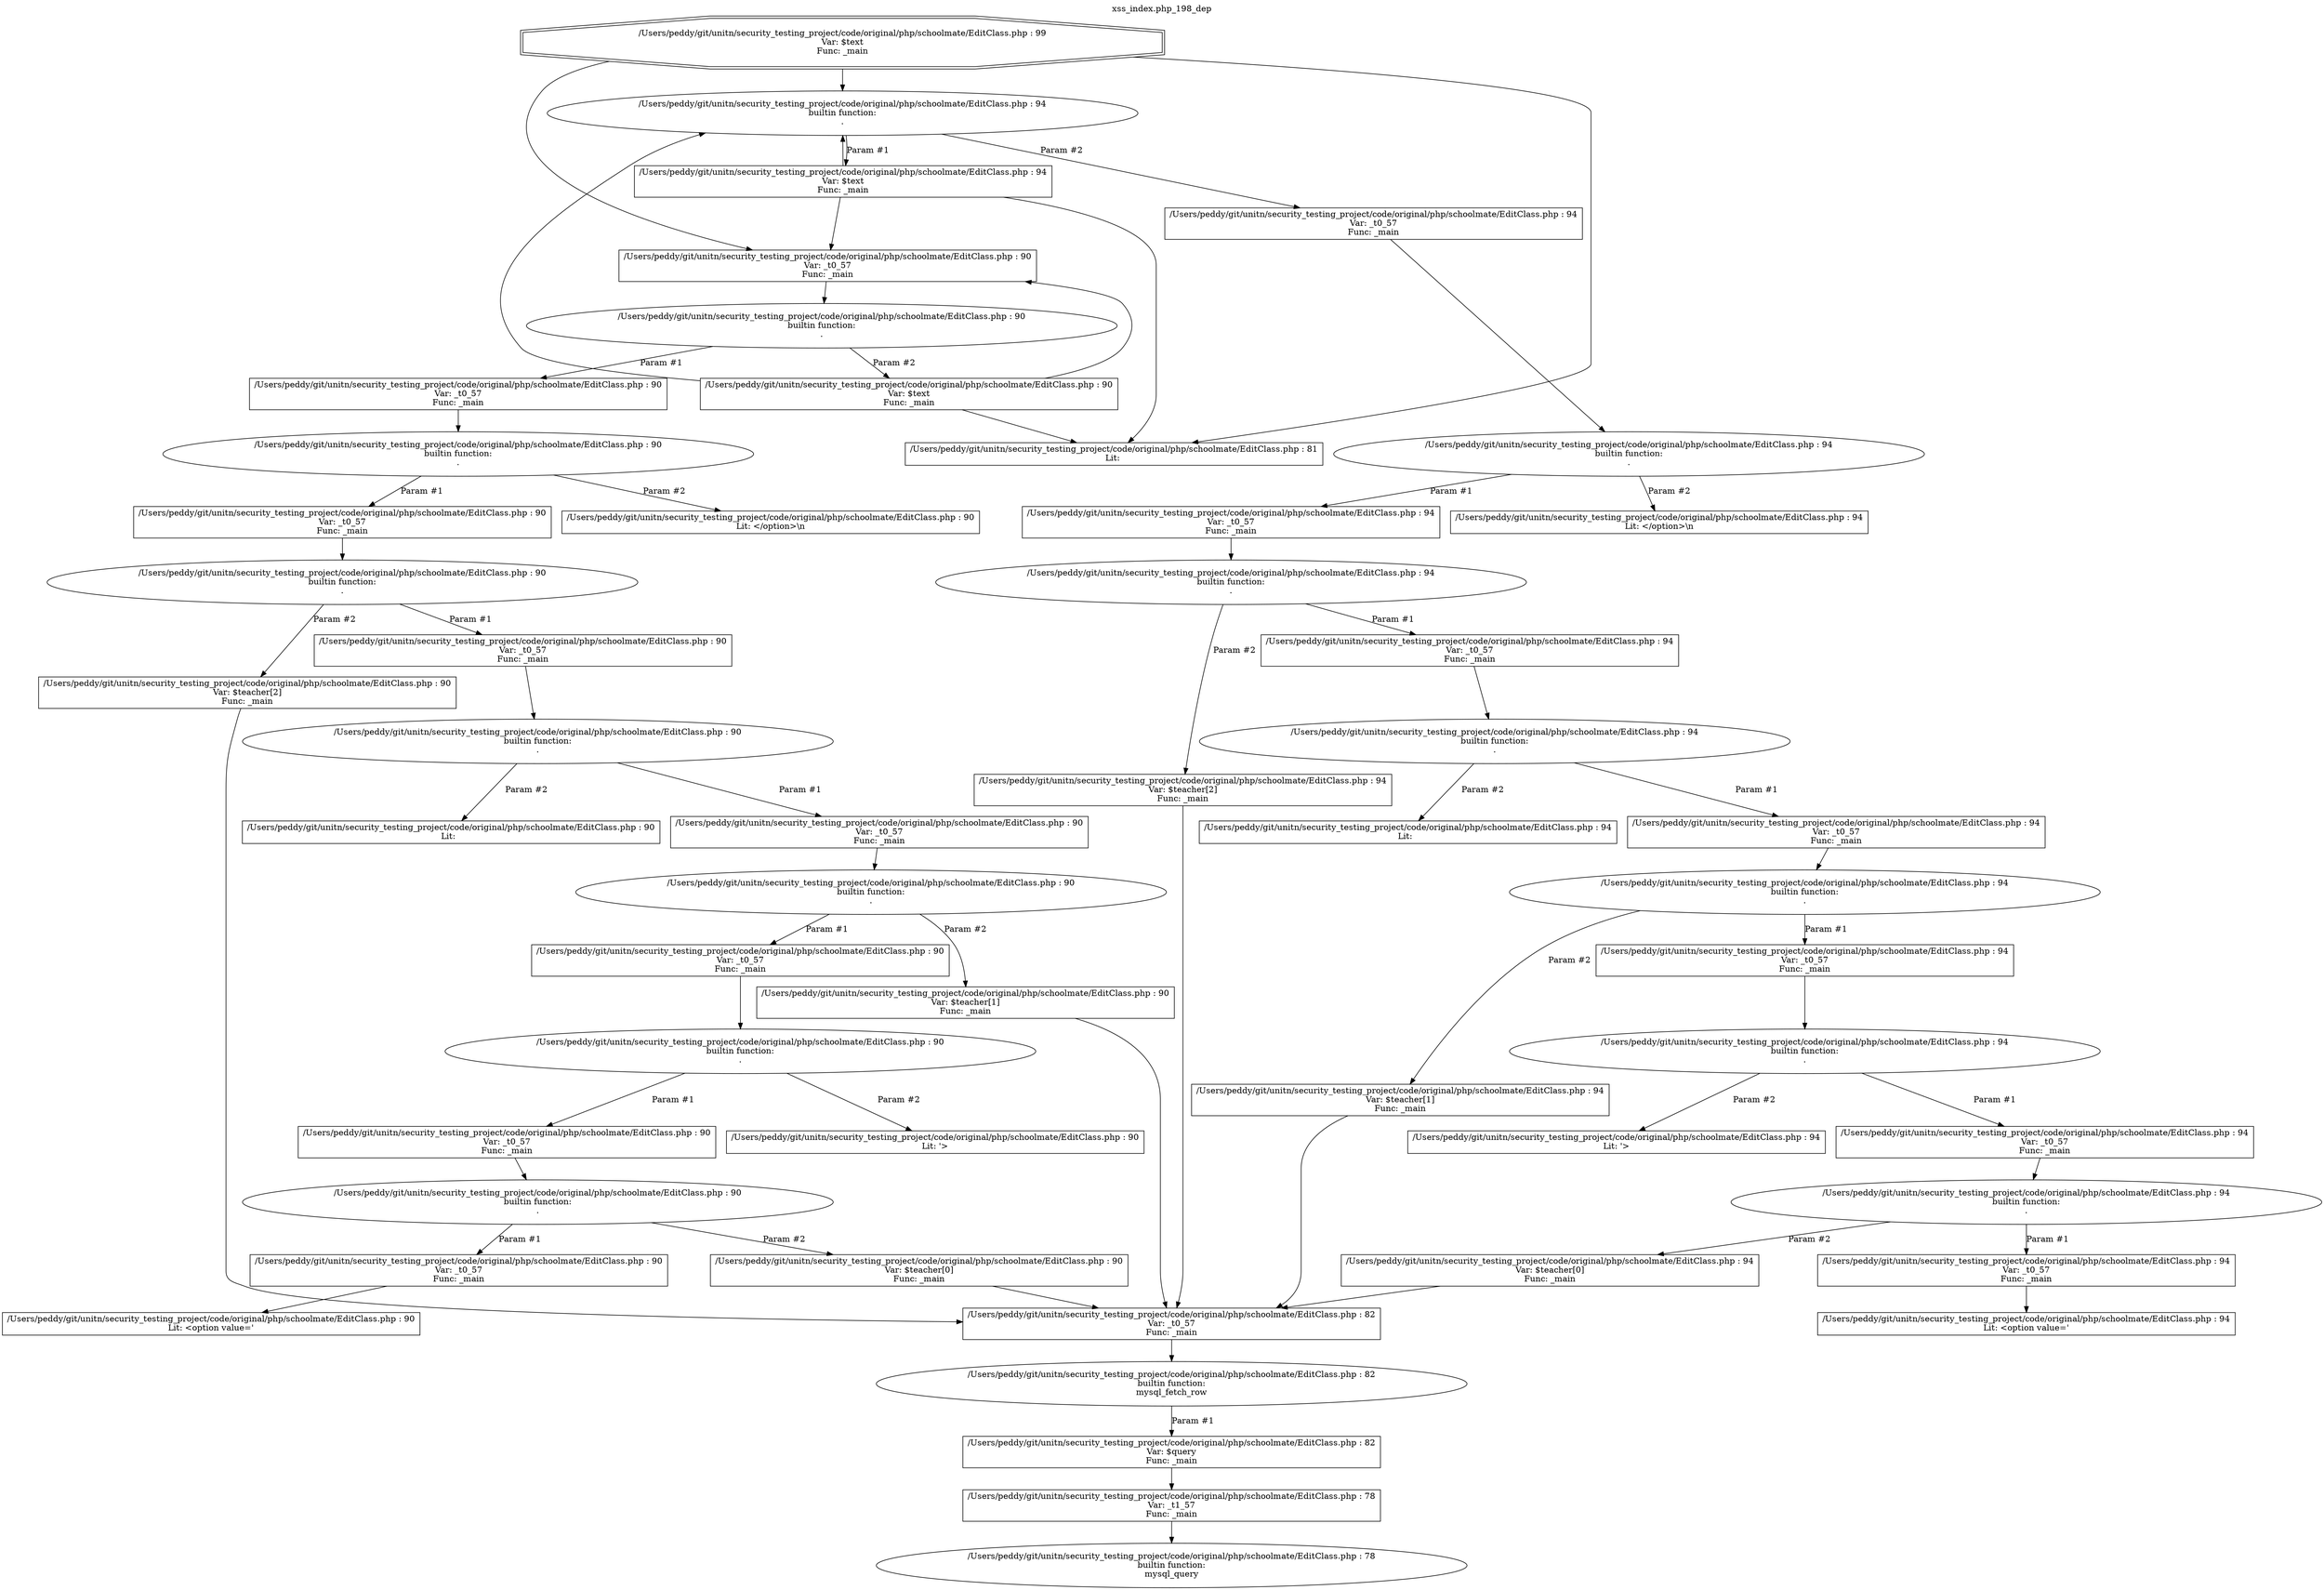 digraph cfg {
  label="xss_index.php_198_dep";
  labelloc=t;
  n1 [shape=doubleoctagon, label="/Users/peddy/git/unitn/security_testing_project/code/original/php/schoolmate/EditClass.php : 99\nVar: $text\nFunc: _main\n"];
  n2 [shape=ellipse, label="/Users/peddy/git/unitn/security_testing_project/code/original/php/schoolmate/EditClass.php : 94\nbuiltin function:\n.\n"];
  n3 [shape=box, label="/Users/peddy/git/unitn/security_testing_project/code/original/php/schoolmate/EditClass.php : 94\nVar: $text\nFunc: _main\n"];
  n4 [shape=box, label="/Users/peddy/git/unitn/security_testing_project/code/original/php/schoolmate/EditClass.php : 90\nVar: _t0_57\nFunc: _main\n"];
  n5 [shape=ellipse, label="/Users/peddy/git/unitn/security_testing_project/code/original/php/schoolmate/EditClass.php : 90\nbuiltin function:\n.\n"];
  n6 [shape=box, label="/Users/peddy/git/unitn/security_testing_project/code/original/php/schoolmate/EditClass.php : 90\nVar: _t0_57\nFunc: _main\n"];
  n7 [shape=ellipse, label="/Users/peddy/git/unitn/security_testing_project/code/original/php/schoolmate/EditClass.php : 90\nbuiltin function:\n.\n"];
  n8 [shape=box, label="/Users/peddy/git/unitn/security_testing_project/code/original/php/schoolmate/EditClass.php : 90\nVar: _t0_57\nFunc: _main\n"];
  n9 [shape=ellipse, label="/Users/peddy/git/unitn/security_testing_project/code/original/php/schoolmate/EditClass.php : 90\nbuiltin function:\n.\n"];
  n10 [shape=box, label="/Users/peddy/git/unitn/security_testing_project/code/original/php/schoolmate/EditClass.php : 90\nVar: _t0_57\nFunc: _main\n"];
  n11 [shape=ellipse, label="/Users/peddy/git/unitn/security_testing_project/code/original/php/schoolmate/EditClass.php : 90\nbuiltin function:\n.\n"];
  n12 [shape=box, label="/Users/peddy/git/unitn/security_testing_project/code/original/php/schoolmate/EditClass.php : 90\nVar: _t0_57\nFunc: _main\n"];
  n13 [shape=ellipse, label="/Users/peddy/git/unitn/security_testing_project/code/original/php/schoolmate/EditClass.php : 90\nbuiltin function:\n.\n"];
  n14 [shape=box, label="/Users/peddy/git/unitn/security_testing_project/code/original/php/schoolmate/EditClass.php : 90\nVar: _t0_57\nFunc: _main\n"];
  n15 [shape=ellipse, label="/Users/peddy/git/unitn/security_testing_project/code/original/php/schoolmate/EditClass.php : 90\nbuiltin function:\n.\n"];
  n16 [shape=box, label="/Users/peddy/git/unitn/security_testing_project/code/original/php/schoolmate/EditClass.php : 90\nVar: _t0_57\nFunc: _main\n"];
  n17 [shape=ellipse, label="/Users/peddy/git/unitn/security_testing_project/code/original/php/schoolmate/EditClass.php : 90\nbuiltin function:\n.\n"];
  n18 [shape=box, label="/Users/peddy/git/unitn/security_testing_project/code/original/php/schoolmate/EditClass.php : 90\nVar: _t0_57\nFunc: _main\n"];
  n19 [shape=box, label="/Users/peddy/git/unitn/security_testing_project/code/original/php/schoolmate/EditClass.php : 90\nLit: <option value='\n"];
  n20 [shape=box, label="/Users/peddy/git/unitn/security_testing_project/code/original/php/schoolmate/EditClass.php : 90\nVar: $teacher[0]\nFunc: _main\n"];
  n21 [shape=box, label="/Users/peddy/git/unitn/security_testing_project/code/original/php/schoolmate/EditClass.php : 82\nVar: _t0_57\nFunc: _main\n"];
  n22 [shape=ellipse, label="/Users/peddy/git/unitn/security_testing_project/code/original/php/schoolmate/EditClass.php : 82\nbuiltin function:\nmysql_fetch_row\n"];
  n23 [shape=box, label="/Users/peddy/git/unitn/security_testing_project/code/original/php/schoolmate/EditClass.php : 82\nVar: $query\nFunc: _main\n"];
  n24 [shape=box, label="/Users/peddy/git/unitn/security_testing_project/code/original/php/schoolmate/EditClass.php : 78\nVar: _t1_57\nFunc: _main\n"];
  n25 [shape=ellipse, label="/Users/peddy/git/unitn/security_testing_project/code/original/php/schoolmate/EditClass.php : 78\nbuiltin function:\nmysql_query\n"];
  n26 [shape=box, label="/Users/peddy/git/unitn/security_testing_project/code/original/php/schoolmate/EditClass.php : 90\nLit: '>\n"];
  n27 [shape=box, label="/Users/peddy/git/unitn/security_testing_project/code/original/php/schoolmate/EditClass.php : 90\nVar: $teacher[1]\nFunc: _main\n"];
  n28 [shape=box, label="/Users/peddy/git/unitn/security_testing_project/code/original/php/schoolmate/EditClass.php : 90\nLit:  \n"];
  n29 [shape=box, label="/Users/peddy/git/unitn/security_testing_project/code/original/php/schoolmate/EditClass.php : 90\nVar: $teacher[2]\nFunc: _main\n"];
  n30 [shape=box, label="/Users/peddy/git/unitn/security_testing_project/code/original/php/schoolmate/EditClass.php : 90\nLit: </option>\\n\n"];
  n31 [shape=box, label="/Users/peddy/git/unitn/security_testing_project/code/original/php/schoolmate/EditClass.php : 90\nVar: $text\nFunc: _main\n"];
  n32 [shape=box, label="/Users/peddy/git/unitn/security_testing_project/code/original/php/schoolmate/EditClass.php : 81\nLit: \n"];
  n33 [shape=box, label="/Users/peddy/git/unitn/security_testing_project/code/original/php/schoolmate/EditClass.php : 94\nVar: _t0_57\nFunc: _main\n"];
  n34 [shape=ellipse, label="/Users/peddy/git/unitn/security_testing_project/code/original/php/schoolmate/EditClass.php : 94\nbuiltin function:\n.\n"];
  n35 [shape=box, label="/Users/peddy/git/unitn/security_testing_project/code/original/php/schoolmate/EditClass.php : 94\nVar: _t0_57\nFunc: _main\n"];
  n36 [shape=ellipse, label="/Users/peddy/git/unitn/security_testing_project/code/original/php/schoolmate/EditClass.php : 94\nbuiltin function:\n.\n"];
  n37 [shape=box, label="/Users/peddy/git/unitn/security_testing_project/code/original/php/schoolmate/EditClass.php : 94\nVar: _t0_57\nFunc: _main\n"];
  n38 [shape=ellipse, label="/Users/peddy/git/unitn/security_testing_project/code/original/php/schoolmate/EditClass.php : 94\nbuiltin function:\n.\n"];
  n39 [shape=box, label="/Users/peddy/git/unitn/security_testing_project/code/original/php/schoolmate/EditClass.php : 94\nVar: _t0_57\nFunc: _main\n"];
  n40 [shape=ellipse, label="/Users/peddy/git/unitn/security_testing_project/code/original/php/schoolmate/EditClass.php : 94\nbuiltin function:\n.\n"];
  n41 [shape=box, label="/Users/peddy/git/unitn/security_testing_project/code/original/php/schoolmate/EditClass.php : 94\nVar: _t0_57\nFunc: _main\n"];
  n42 [shape=ellipse, label="/Users/peddy/git/unitn/security_testing_project/code/original/php/schoolmate/EditClass.php : 94\nbuiltin function:\n.\n"];
  n43 [shape=box, label="/Users/peddy/git/unitn/security_testing_project/code/original/php/schoolmate/EditClass.php : 94\nVar: _t0_57\nFunc: _main\n"];
  n44 [shape=ellipse, label="/Users/peddy/git/unitn/security_testing_project/code/original/php/schoolmate/EditClass.php : 94\nbuiltin function:\n.\n"];
  n45 [shape=box, label="/Users/peddy/git/unitn/security_testing_project/code/original/php/schoolmate/EditClass.php : 94\nVar: _t0_57\nFunc: _main\n"];
  n46 [shape=box, label="/Users/peddy/git/unitn/security_testing_project/code/original/php/schoolmate/EditClass.php : 94\nLit: <option value='\n"];
  n47 [shape=box, label="/Users/peddy/git/unitn/security_testing_project/code/original/php/schoolmate/EditClass.php : 94\nVar: $teacher[0]\nFunc: _main\n"];
  n48 [shape=box, label="/Users/peddy/git/unitn/security_testing_project/code/original/php/schoolmate/EditClass.php : 94\nLit: '>\n"];
  n49 [shape=box, label="/Users/peddy/git/unitn/security_testing_project/code/original/php/schoolmate/EditClass.php : 94\nVar: $teacher[1]\nFunc: _main\n"];
  n50 [shape=box, label="/Users/peddy/git/unitn/security_testing_project/code/original/php/schoolmate/EditClass.php : 94\nLit:  \n"];
  n51 [shape=box, label="/Users/peddy/git/unitn/security_testing_project/code/original/php/schoolmate/EditClass.php : 94\nVar: $teacher[2]\nFunc: _main\n"];
  n52 [shape=box, label="/Users/peddy/git/unitn/security_testing_project/code/original/php/schoolmate/EditClass.php : 94\nLit: </option>\\n\n"];
  n1 -> n2;
  n1 -> n4;
  n1 -> n32;
  n3 -> n2;
  n3 -> n4;
  n3 -> n32;
  n4 -> n5;
  n6 -> n7;
  n8 -> n9;
  n10 -> n11;
  n12 -> n13;
  n14 -> n15;
  n16 -> n17;
  n18 -> n19;
  n17 -> n18[label="Param #1"];
  n17 -> n20[label="Param #2"];
  n21 -> n22;
  n24 -> n25;
  n23 -> n24;
  n22 -> n23[label="Param #1"];
  n20 -> n21;
  n15 -> n16[label="Param #1"];
  n15 -> n26[label="Param #2"];
  n13 -> n14[label="Param #1"];
  n13 -> n27[label="Param #2"];
  n27 -> n21;
  n11 -> n12[label="Param #1"];
  n11 -> n28[label="Param #2"];
  n9 -> n10[label="Param #1"];
  n9 -> n29[label="Param #2"];
  n29 -> n21;
  n7 -> n8[label="Param #1"];
  n7 -> n30[label="Param #2"];
  n5 -> n6[label="Param #1"];
  n5 -> n31[label="Param #2"];
  n31 -> n2;
  n31 -> n4;
  n31 -> n32;
  n2 -> n3[label="Param #1"];
  n2 -> n33[label="Param #2"];
  n33 -> n34;
  n35 -> n36;
  n37 -> n38;
  n39 -> n40;
  n41 -> n42;
  n43 -> n44;
  n45 -> n46;
  n44 -> n45[label="Param #1"];
  n44 -> n47[label="Param #2"];
  n47 -> n21;
  n42 -> n43[label="Param #1"];
  n42 -> n48[label="Param #2"];
  n40 -> n41[label="Param #1"];
  n40 -> n49[label="Param #2"];
  n49 -> n21;
  n38 -> n39[label="Param #1"];
  n38 -> n50[label="Param #2"];
  n36 -> n37[label="Param #1"];
  n36 -> n51[label="Param #2"];
  n51 -> n21;
  n34 -> n35[label="Param #1"];
  n34 -> n52[label="Param #2"];
}
